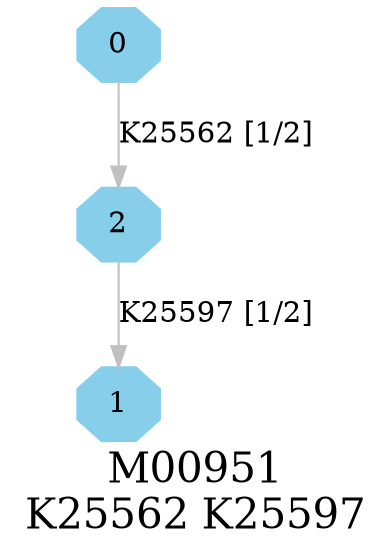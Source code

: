 digraph G {
graph [label="M00951
K25562 K25597",fontsize=20];
node [shape=box,style=filled];
edge [len=3,color=grey];
{node [width=.3,height=.3,shape=octagon,style=filled,color=skyblue] 0 1 2 }
0 -> 2 [label="K25562 [1/2]"];
2 -> 1 [label="K25597 [1/2]"];
}